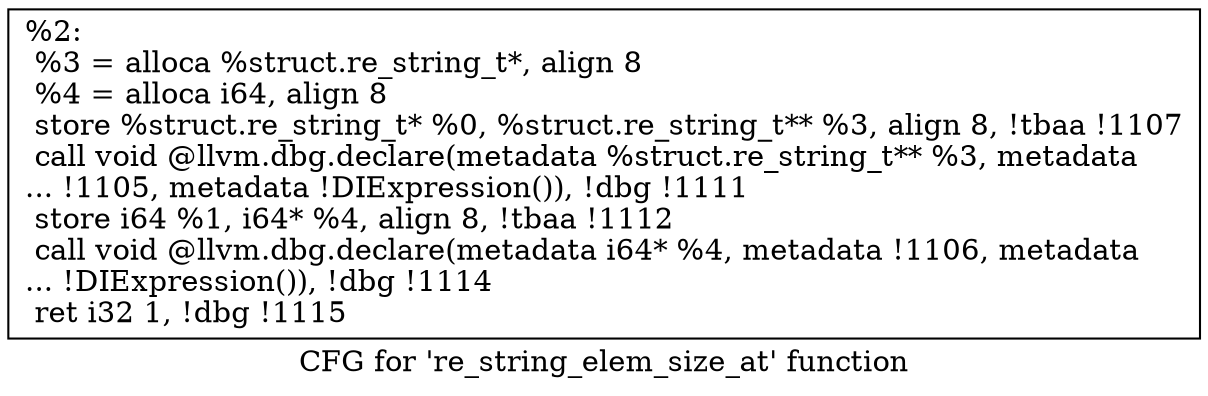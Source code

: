 digraph "CFG for 're_string_elem_size_at' function" {
	label="CFG for 're_string_elem_size_at' function";

	Node0xe68de0 [shape=record,label="{%2:\l  %3 = alloca %struct.re_string_t*, align 8\l  %4 = alloca i64, align 8\l  store %struct.re_string_t* %0, %struct.re_string_t** %3, align 8, !tbaa !1107\l  call void @llvm.dbg.declare(metadata %struct.re_string_t** %3, metadata\l... !1105, metadata !DIExpression()), !dbg !1111\l  store i64 %1, i64* %4, align 8, !tbaa !1112\l  call void @llvm.dbg.declare(metadata i64* %4, metadata !1106, metadata\l... !DIExpression()), !dbg !1114\l  ret i32 1, !dbg !1115\l}"];
}
